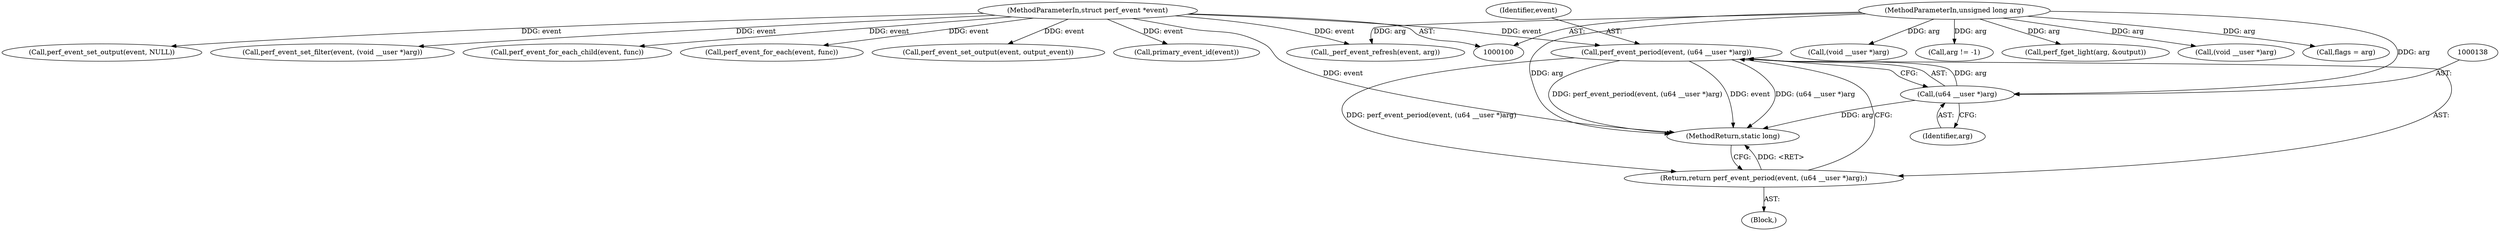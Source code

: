digraph "0_linux_f63a8daa5812afef4f06c962351687e1ff9ccb2b_9@pointer" {
"1000135" [label="(Call,perf_event_period(event, (u64 __user *)arg))"];
"1000101" [label="(MethodParameterIn,struct perf_event *event)"];
"1000137" [label="(Call,(u64 __user *)arg)"];
"1000103" [label="(MethodParameterIn,unsigned long arg)"];
"1000134" [label="(Return,return perf_event_period(event, (u64 __user *)arg);)"];
"1000130" [label="(Call,_perf_event_refresh(event, arg))"];
"1000139" [label="(Identifier,arg)"];
"1000149" [label="(Call,(void __user *)arg)"];
"1000200" [label="(Call,perf_event_set_output(event, NULL))"];
"1000207" [label="(Call,perf_event_set_filter(event, (void __user *)arg))"];
"1000165" [label="(Call,arg != -1)"];
"1000224" [label="(Call,perf_event_for_each_child(event, func))"];
"1000103" [label="(MethodParameterIn,unsigned long arg)"];
"1000134" [label="(Return,return perf_event_period(event, (u64 __user *)arg);)"];
"1000220" [label="(Call,perf_event_for_each(event, func))"];
"1000174" [label="(Call,perf_fget_light(arg, &output))"];
"1000135" [label="(Call,perf_event_period(event, (u64 __user *)arg))"];
"1000136" [label="(Identifier,event)"];
"1000209" [label="(Call,(void __user *)arg)"];
"1000107" [label="(Call,flags = arg)"];
"1000191" [label="(Call,perf_event_set_output(event, output_event))"];
"1000112" [label="(Block,)"];
"1000137" [label="(Call,(u64 __user *)arg)"];
"1000101" [label="(MethodParameterIn,struct perf_event *event)"];
"1000145" [label="(Call,primary_event_id(event))"];
"1000229" [label="(MethodReturn,static long)"];
"1000135" -> "1000134"  [label="AST: "];
"1000135" -> "1000137"  [label="CFG: "];
"1000136" -> "1000135"  [label="AST: "];
"1000137" -> "1000135"  [label="AST: "];
"1000134" -> "1000135"  [label="CFG: "];
"1000135" -> "1000229"  [label="DDG: perf_event_period(event, (u64 __user *)arg)"];
"1000135" -> "1000229"  [label="DDG: event"];
"1000135" -> "1000229"  [label="DDG: (u64 __user *)arg"];
"1000135" -> "1000134"  [label="DDG: perf_event_period(event, (u64 __user *)arg)"];
"1000101" -> "1000135"  [label="DDG: event"];
"1000137" -> "1000135"  [label="DDG: arg"];
"1000101" -> "1000100"  [label="AST: "];
"1000101" -> "1000229"  [label="DDG: event"];
"1000101" -> "1000130"  [label="DDG: event"];
"1000101" -> "1000145"  [label="DDG: event"];
"1000101" -> "1000191"  [label="DDG: event"];
"1000101" -> "1000200"  [label="DDG: event"];
"1000101" -> "1000207"  [label="DDG: event"];
"1000101" -> "1000220"  [label="DDG: event"];
"1000101" -> "1000224"  [label="DDG: event"];
"1000137" -> "1000139"  [label="CFG: "];
"1000138" -> "1000137"  [label="AST: "];
"1000139" -> "1000137"  [label="AST: "];
"1000137" -> "1000229"  [label="DDG: arg"];
"1000103" -> "1000137"  [label="DDG: arg"];
"1000103" -> "1000100"  [label="AST: "];
"1000103" -> "1000229"  [label="DDG: arg"];
"1000103" -> "1000107"  [label="DDG: arg"];
"1000103" -> "1000130"  [label="DDG: arg"];
"1000103" -> "1000149"  [label="DDG: arg"];
"1000103" -> "1000165"  [label="DDG: arg"];
"1000103" -> "1000174"  [label="DDG: arg"];
"1000103" -> "1000209"  [label="DDG: arg"];
"1000134" -> "1000112"  [label="AST: "];
"1000229" -> "1000134"  [label="CFG: "];
"1000134" -> "1000229"  [label="DDG: <RET>"];
}
